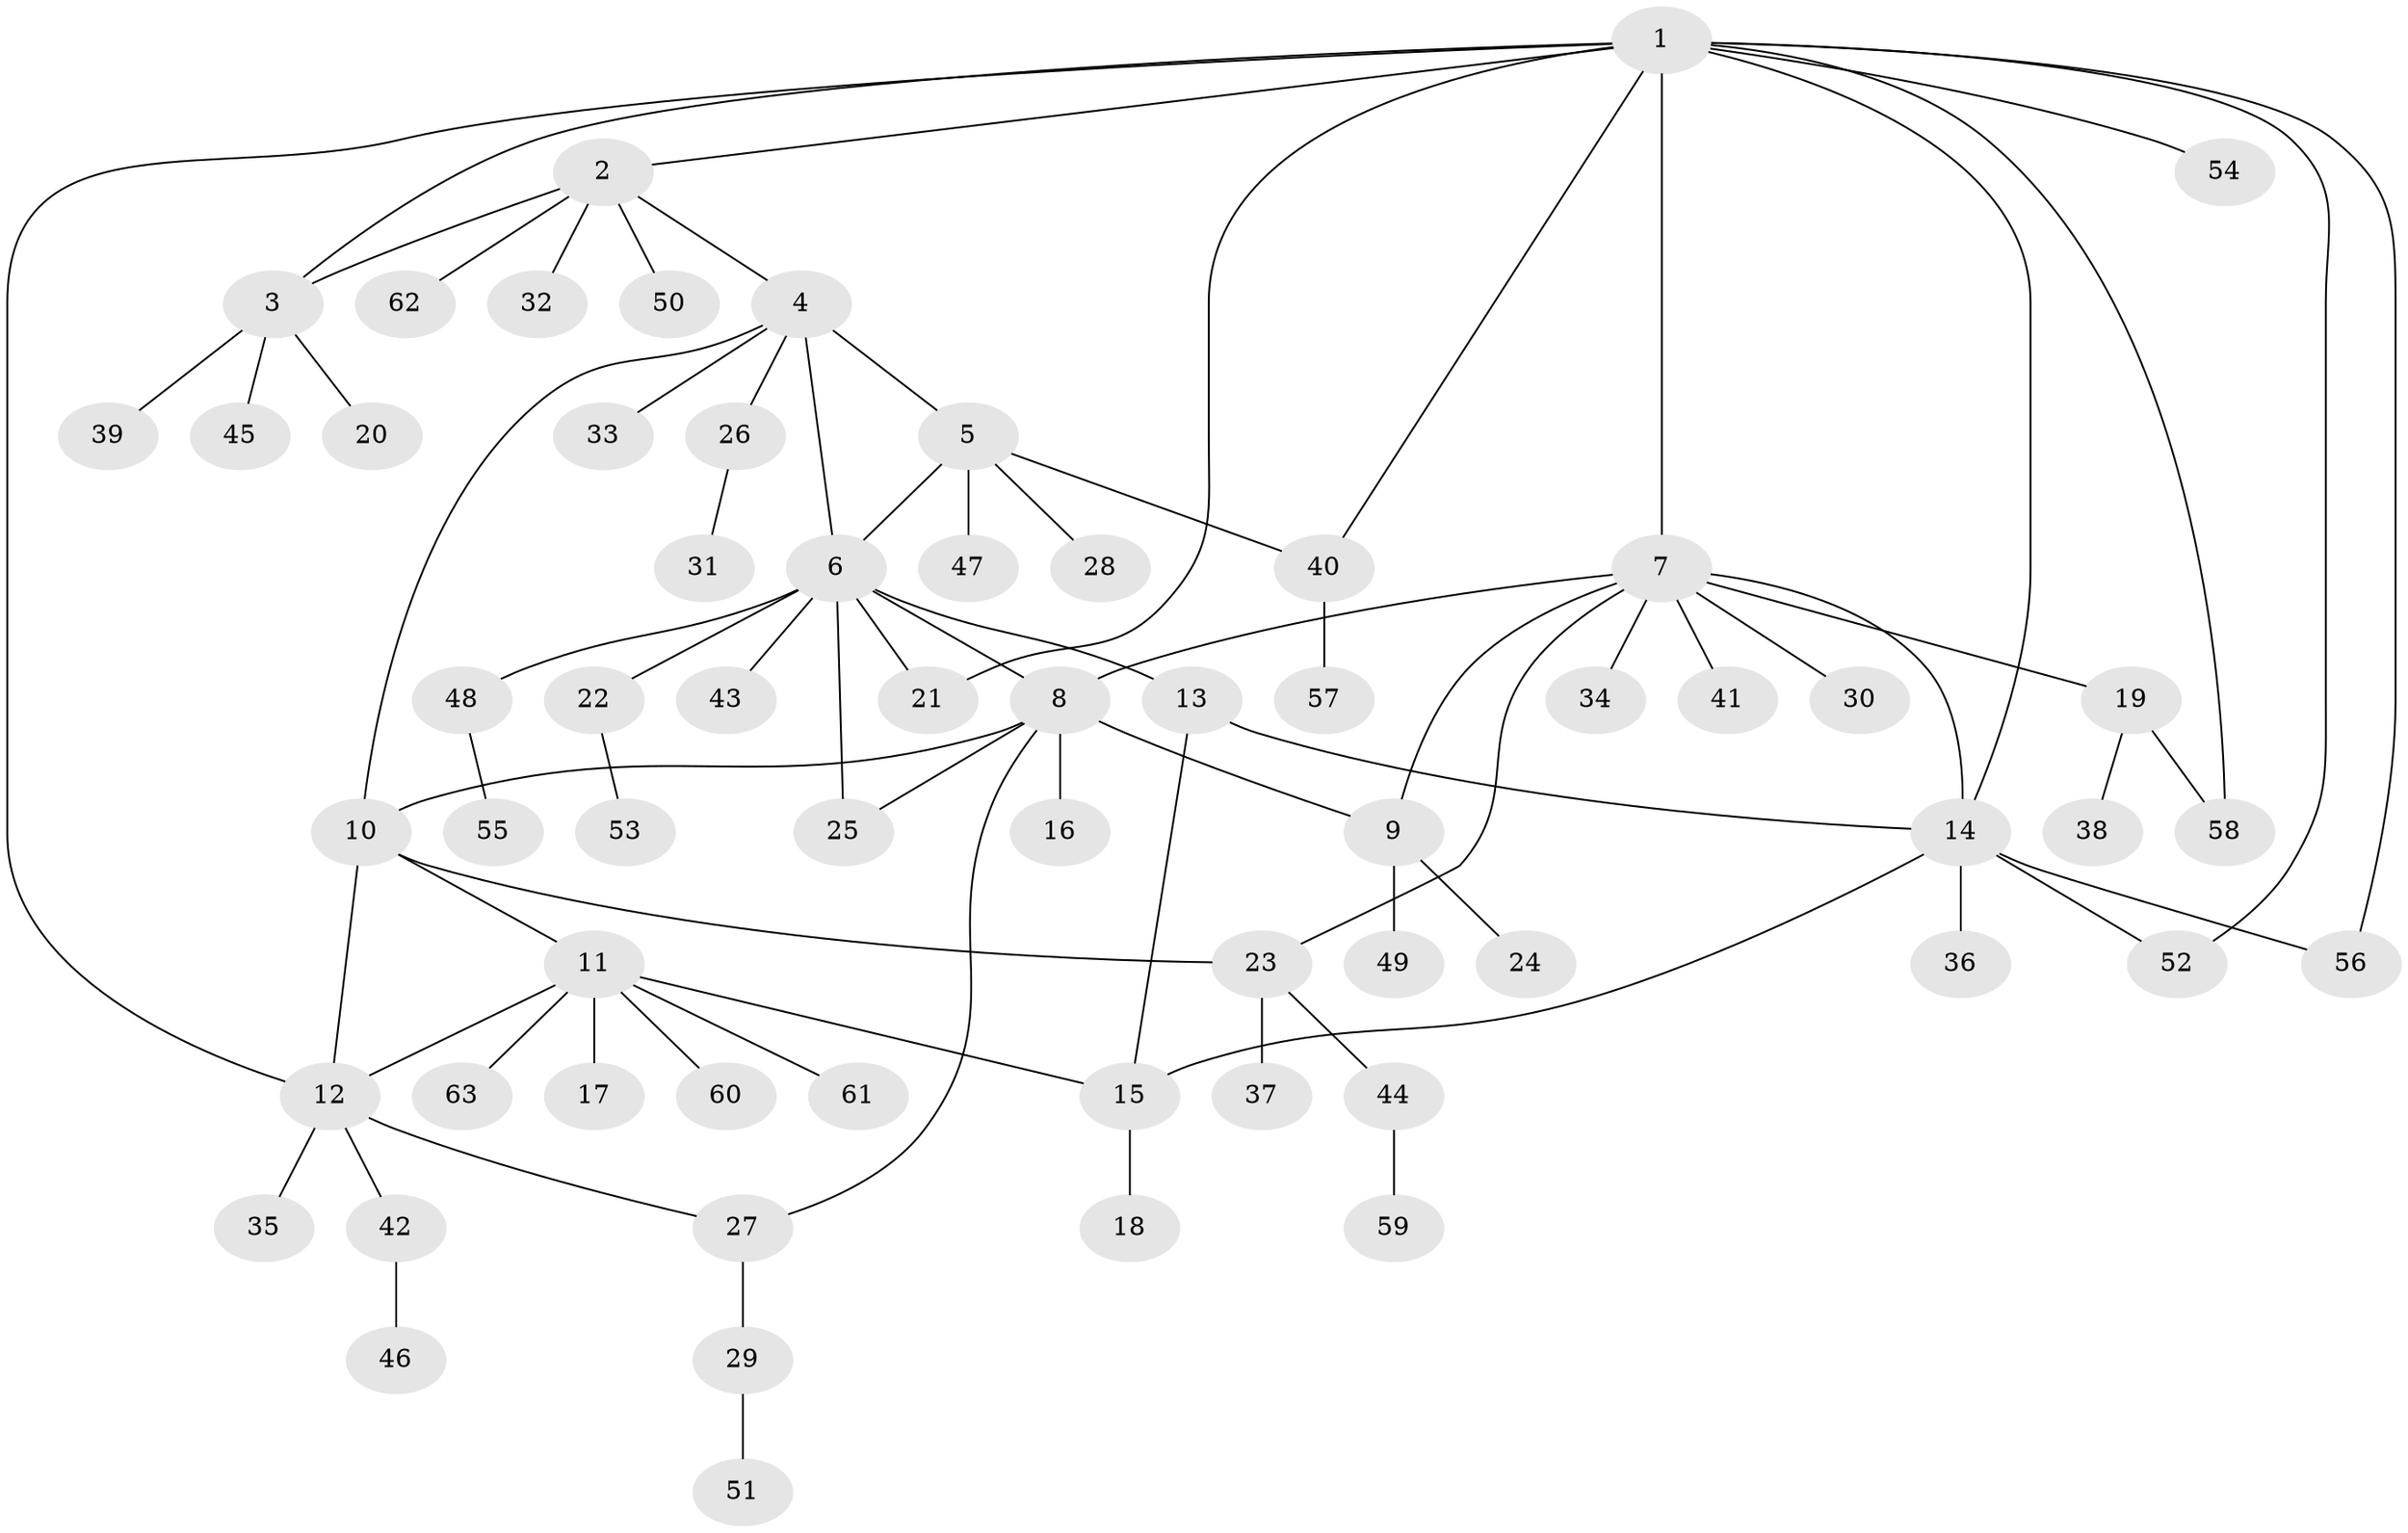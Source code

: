 // Generated by graph-tools (version 1.1) at 2025/26/03/09/25 03:26:35]
// undirected, 63 vertices, 81 edges
graph export_dot {
graph [start="1"]
  node [color=gray90,style=filled];
  1;
  2;
  3;
  4;
  5;
  6;
  7;
  8;
  9;
  10;
  11;
  12;
  13;
  14;
  15;
  16;
  17;
  18;
  19;
  20;
  21;
  22;
  23;
  24;
  25;
  26;
  27;
  28;
  29;
  30;
  31;
  32;
  33;
  34;
  35;
  36;
  37;
  38;
  39;
  40;
  41;
  42;
  43;
  44;
  45;
  46;
  47;
  48;
  49;
  50;
  51;
  52;
  53;
  54;
  55;
  56;
  57;
  58;
  59;
  60;
  61;
  62;
  63;
  1 -- 2;
  1 -- 3;
  1 -- 7;
  1 -- 12;
  1 -- 14;
  1 -- 21;
  1 -- 40;
  1 -- 52;
  1 -- 54;
  1 -- 56;
  1 -- 58;
  2 -- 3;
  2 -- 4;
  2 -- 32;
  2 -- 50;
  2 -- 62;
  3 -- 20;
  3 -- 39;
  3 -- 45;
  4 -- 5;
  4 -- 6;
  4 -- 10;
  4 -- 26;
  4 -- 33;
  5 -- 6;
  5 -- 28;
  5 -- 40;
  5 -- 47;
  6 -- 8;
  6 -- 13;
  6 -- 21;
  6 -- 22;
  6 -- 25;
  6 -- 43;
  6 -- 48;
  7 -- 8;
  7 -- 9;
  7 -- 14;
  7 -- 19;
  7 -- 23;
  7 -- 30;
  7 -- 34;
  7 -- 41;
  8 -- 9;
  8 -- 10;
  8 -- 16;
  8 -- 25;
  8 -- 27;
  9 -- 24;
  9 -- 49;
  10 -- 11;
  10 -- 12;
  10 -- 23;
  11 -- 12;
  11 -- 15;
  11 -- 17;
  11 -- 60;
  11 -- 61;
  11 -- 63;
  12 -- 27;
  12 -- 35;
  12 -- 42;
  13 -- 14;
  13 -- 15;
  14 -- 15;
  14 -- 36;
  14 -- 52;
  14 -- 56;
  15 -- 18;
  19 -- 38;
  19 -- 58;
  22 -- 53;
  23 -- 37;
  23 -- 44;
  26 -- 31;
  27 -- 29;
  29 -- 51;
  40 -- 57;
  42 -- 46;
  44 -- 59;
  48 -- 55;
}
